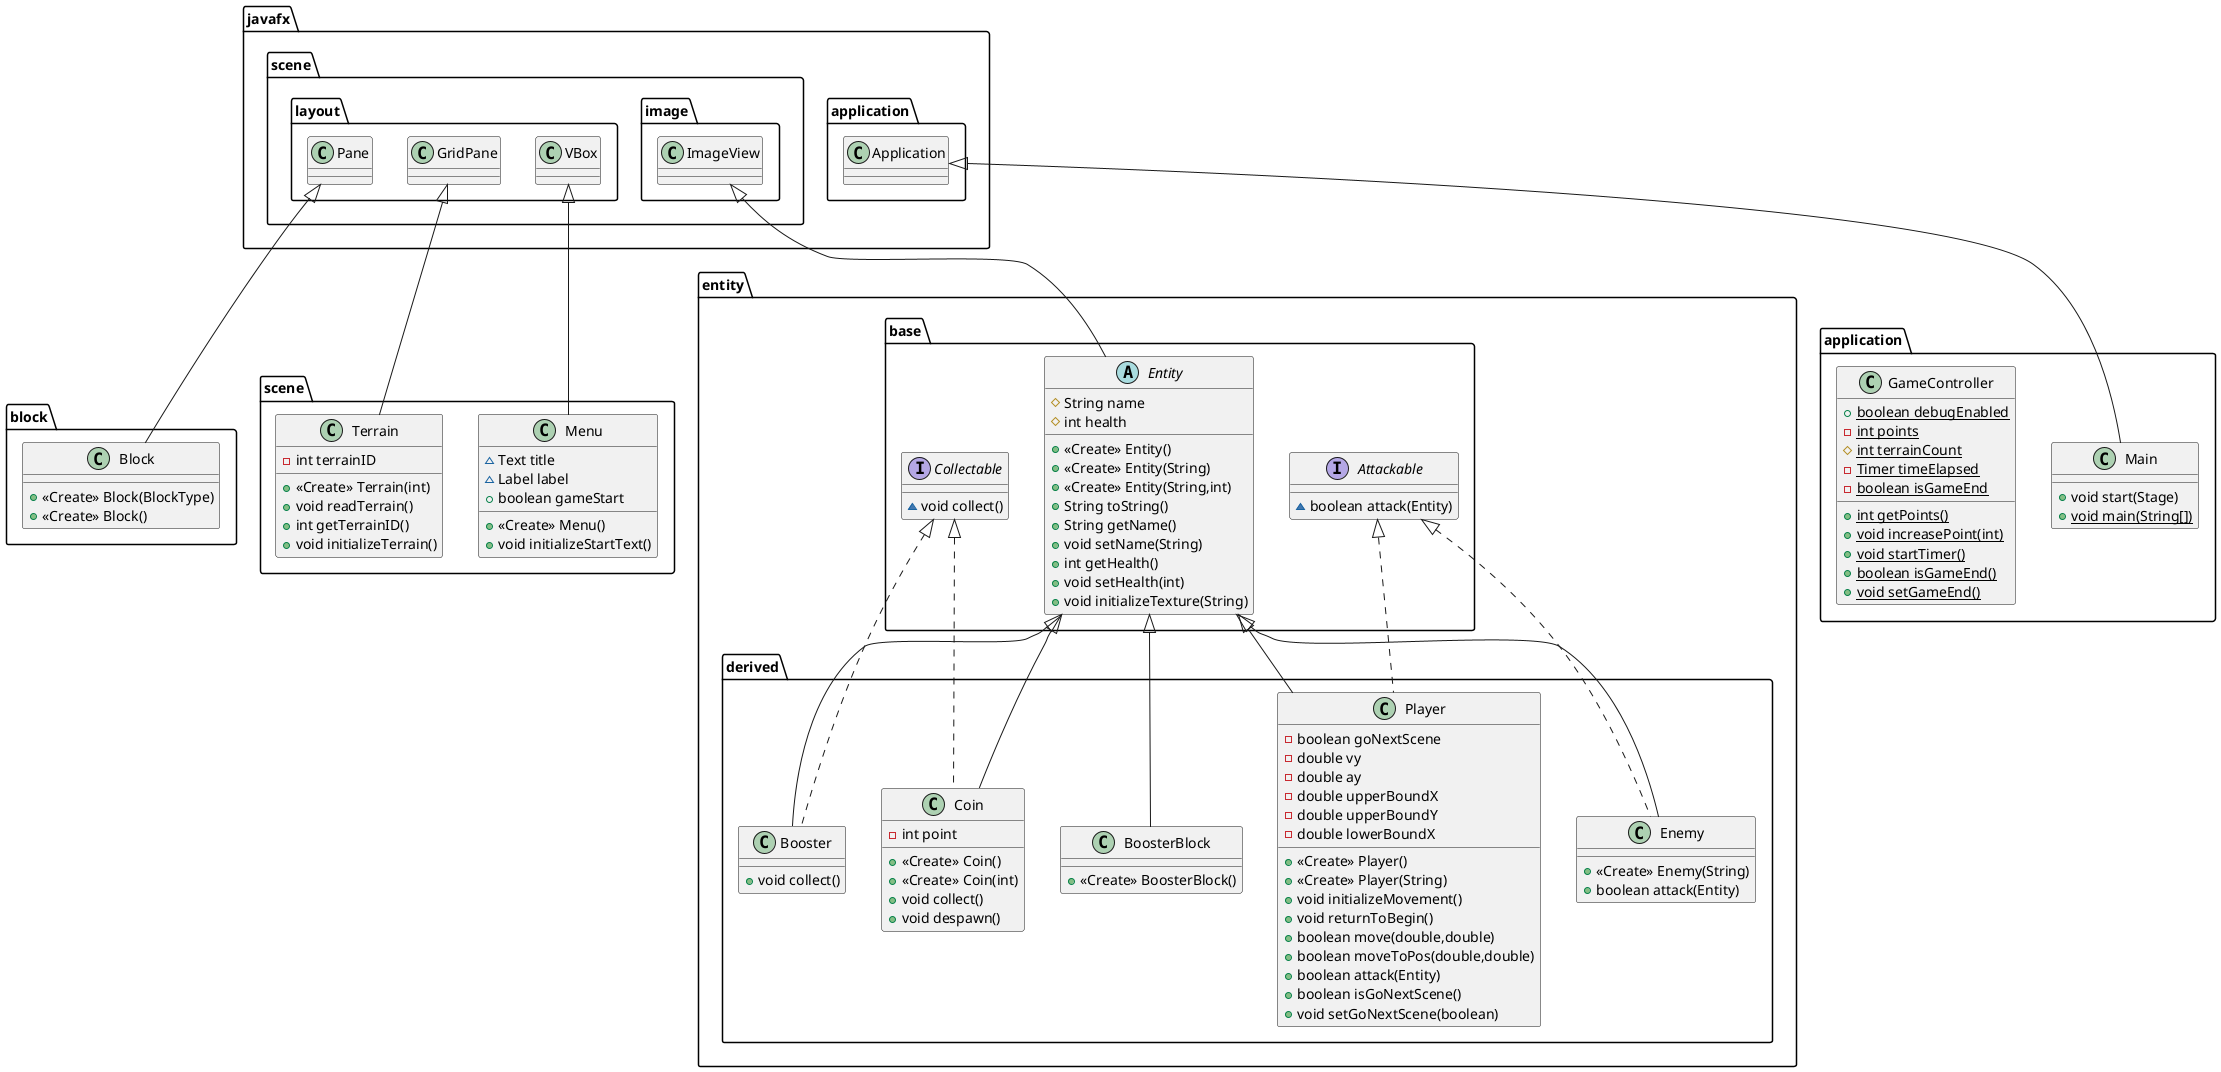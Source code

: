 @startuml
class block.Block {
+ <<Create>> Block(BlockType)
+ <<Create>> Block()
}
abstract class entity.base.Entity {
# String name
# int health
+ <<Create>> Entity()
+ <<Create>> Entity(String)
+ <<Create>> Entity(String,int)
+ String toString()
+ String getName()
+ void setName(String)
+ int getHealth()
+ void setHealth(int)
+ void initializeTexture(String)
}
interface entity.base.Attackable {
~ boolean attack(Entity)
}
class scene.Menu {
~ Text title
~ Label label
+ boolean gameStart
+ <<Create>> Menu()
+ void initializeStartText()
}
class entity.derived.BoosterBlock {
+ <<Create>> BoosterBlock()
}
class application.Main {
+ void start(Stage)
+ {static} void main(String[])
}
class application.GameController {
+ {static} boolean debugEnabled
- {static} int points
# {static} int terrainCount
- {static} Timer timeElapsed
- {static} boolean isGameEnd
+ {static} int getPoints()
+ {static} void increasePoint(int)
+ {static} void startTimer()
+ {static} boolean isGameEnd()
+ {static} void setGameEnd()
}
class entity.derived.Coin {
- int point
+ <<Create>> Coin()
+ <<Create>> Coin(int)
+ void collect()
+ void despawn()
}
class entity.derived.Enemy {
+ <<Create>> Enemy(String)
+ boolean attack(Entity)
}
class entity.derived.Player {
- boolean goNextScene
- double vy
- double ay
- double upperBoundX
- double upperBoundY
- double lowerBoundX
+ <<Create>> Player()
+ <<Create>> Player(String)
+ void initializeMovement()
+ void returnToBegin()
+ boolean move(double,double)
+ boolean moveToPos(double,double)
+ boolean attack(Entity)
+ boolean isGoNextScene()
+ void setGoNextScene(boolean)
}
class entity.derived.Booster {
+ void collect()
}
interface entity.base.Collectable {
~ void collect()
}
class scene.Terrain {
- int terrainID
+ <<Create>> Terrain(int)
+ void readTerrain()
+ int getTerrainID()
+ void initializeTerrain()
}


javafx.scene.layout.Pane <|-- block.Block
javafx.scene.image.ImageView <|-- entity.base.Entity
javafx.scene.layout.VBox <|-- scene.Menu
entity.base.Entity <|-- entity.derived.BoosterBlock
javafx.application.Application <|-- application.Main
entity.base.Collectable <|.. entity.derived.Coin
entity.base.Entity <|-- entity.derived.Coin
entity.base.Attackable <|.. entity.derived.Enemy
entity.base.Entity <|-- entity.derived.Enemy
entity.base.Attackable <|.. entity.derived.Player
entity.base.Entity <|-- entity.derived.Player
entity.base.Collectable <|.. entity.derived.Booster
entity.base.Entity <|-- entity.derived.Booster
javafx.scene.layout.GridPane <|-- scene.Terrain
@enduml